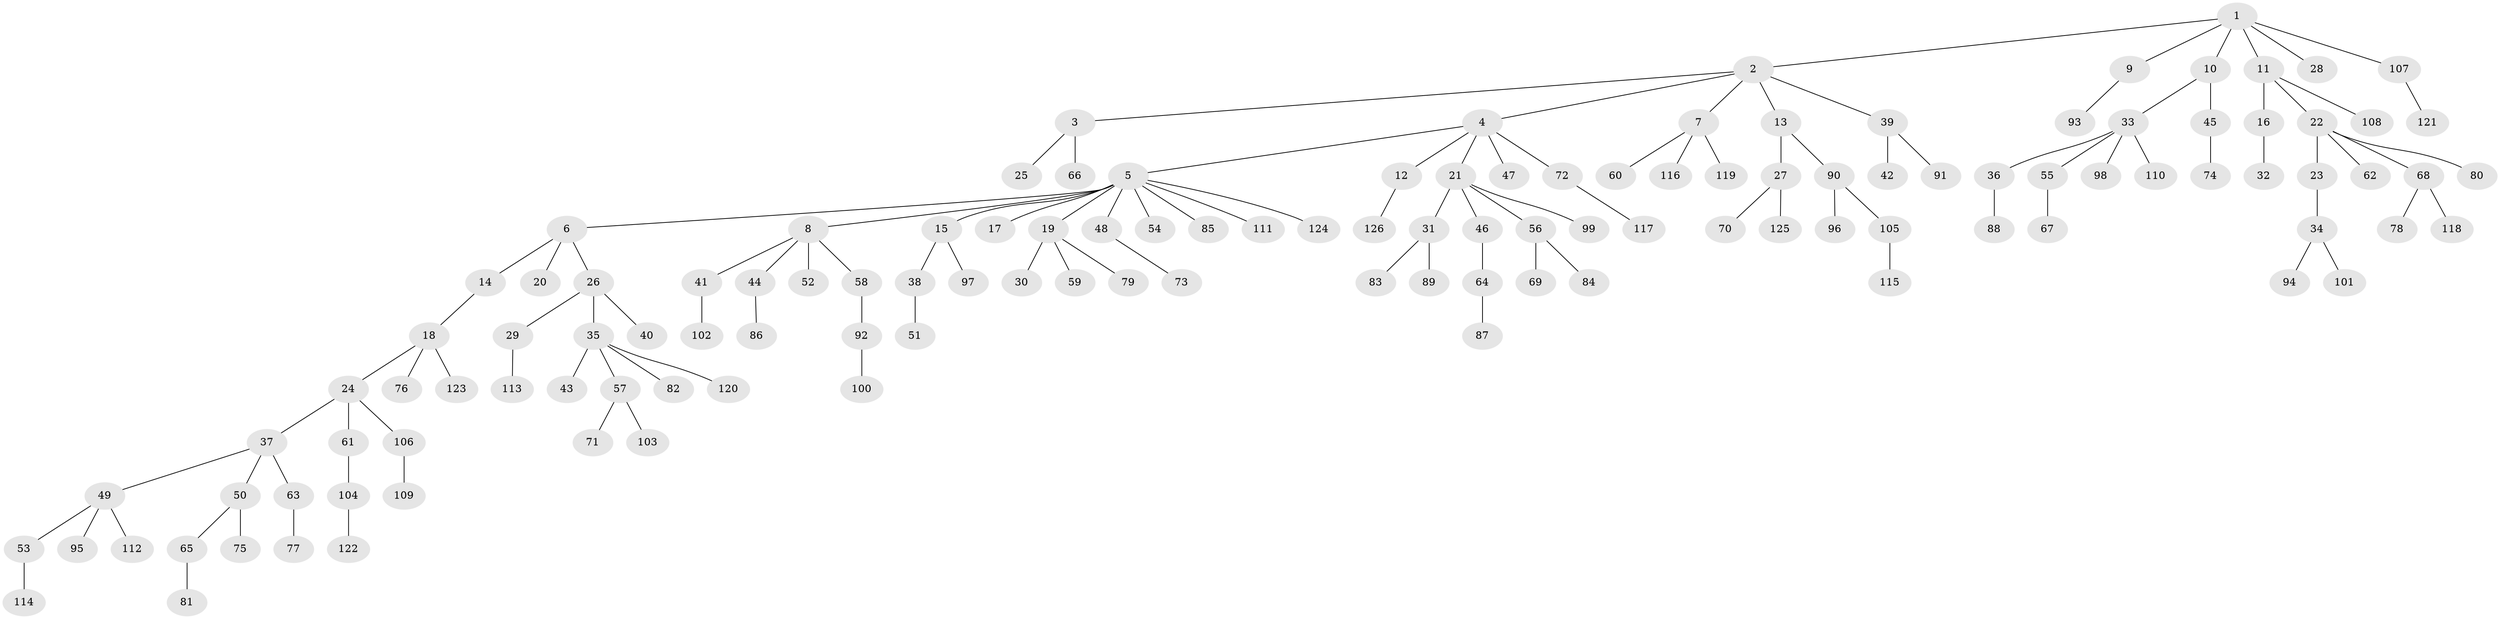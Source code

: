 // Generated by graph-tools (version 1.1) at 2025/02/03/09/25 03:02:22]
// undirected, 126 vertices, 125 edges
graph export_dot {
graph [start="1"]
  node [color=gray90,style=filled];
  1;
  2;
  3;
  4;
  5;
  6;
  7;
  8;
  9;
  10;
  11;
  12;
  13;
  14;
  15;
  16;
  17;
  18;
  19;
  20;
  21;
  22;
  23;
  24;
  25;
  26;
  27;
  28;
  29;
  30;
  31;
  32;
  33;
  34;
  35;
  36;
  37;
  38;
  39;
  40;
  41;
  42;
  43;
  44;
  45;
  46;
  47;
  48;
  49;
  50;
  51;
  52;
  53;
  54;
  55;
  56;
  57;
  58;
  59;
  60;
  61;
  62;
  63;
  64;
  65;
  66;
  67;
  68;
  69;
  70;
  71;
  72;
  73;
  74;
  75;
  76;
  77;
  78;
  79;
  80;
  81;
  82;
  83;
  84;
  85;
  86;
  87;
  88;
  89;
  90;
  91;
  92;
  93;
  94;
  95;
  96;
  97;
  98;
  99;
  100;
  101;
  102;
  103;
  104;
  105;
  106;
  107;
  108;
  109;
  110;
  111;
  112;
  113;
  114;
  115;
  116;
  117;
  118;
  119;
  120;
  121;
  122;
  123;
  124;
  125;
  126;
  1 -- 2;
  1 -- 9;
  1 -- 10;
  1 -- 11;
  1 -- 28;
  1 -- 107;
  2 -- 3;
  2 -- 4;
  2 -- 7;
  2 -- 13;
  2 -- 39;
  3 -- 25;
  3 -- 66;
  4 -- 5;
  4 -- 12;
  4 -- 21;
  4 -- 47;
  4 -- 72;
  5 -- 6;
  5 -- 8;
  5 -- 15;
  5 -- 17;
  5 -- 19;
  5 -- 48;
  5 -- 54;
  5 -- 85;
  5 -- 111;
  5 -- 124;
  6 -- 14;
  6 -- 20;
  6 -- 26;
  7 -- 60;
  7 -- 116;
  7 -- 119;
  8 -- 41;
  8 -- 44;
  8 -- 52;
  8 -- 58;
  9 -- 93;
  10 -- 33;
  10 -- 45;
  11 -- 16;
  11 -- 22;
  11 -- 108;
  12 -- 126;
  13 -- 27;
  13 -- 90;
  14 -- 18;
  15 -- 38;
  15 -- 97;
  16 -- 32;
  18 -- 24;
  18 -- 76;
  18 -- 123;
  19 -- 30;
  19 -- 59;
  19 -- 79;
  21 -- 31;
  21 -- 46;
  21 -- 56;
  21 -- 99;
  22 -- 23;
  22 -- 62;
  22 -- 68;
  22 -- 80;
  23 -- 34;
  24 -- 37;
  24 -- 61;
  24 -- 106;
  26 -- 29;
  26 -- 35;
  26 -- 40;
  27 -- 70;
  27 -- 125;
  29 -- 113;
  31 -- 83;
  31 -- 89;
  33 -- 36;
  33 -- 55;
  33 -- 98;
  33 -- 110;
  34 -- 94;
  34 -- 101;
  35 -- 43;
  35 -- 57;
  35 -- 82;
  35 -- 120;
  36 -- 88;
  37 -- 49;
  37 -- 50;
  37 -- 63;
  38 -- 51;
  39 -- 42;
  39 -- 91;
  41 -- 102;
  44 -- 86;
  45 -- 74;
  46 -- 64;
  48 -- 73;
  49 -- 53;
  49 -- 95;
  49 -- 112;
  50 -- 65;
  50 -- 75;
  53 -- 114;
  55 -- 67;
  56 -- 69;
  56 -- 84;
  57 -- 71;
  57 -- 103;
  58 -- 92;
  61 -- 104;
  63 -- 77;
  64 -- 87;
  65 -- 81;
  68 -- 78;
  68 -- 118;
  72 -- 117;
  90 -- 96;
  90 -- 105;
  92 -- 100;
  104 -- 122;
  105 -- 115;
  106 -- 109;
  107 -- 121;
}
